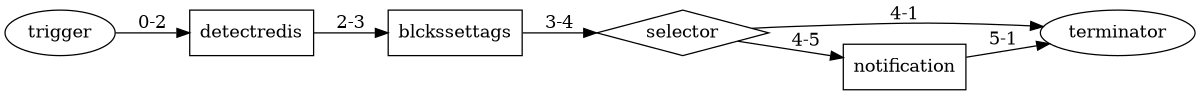 digraph "host.detect.redis" {
	dpi=150 rankdir=LR size="8,5"
	0 [label=trigger shape=oval]
	1 [label=terminator shape=oval]
	2 [label=detectredis shape=box]
	3 [label=blckssettags shape=box]
	4 [label=selector shape=diamond]
	5 [label=notification shape=box]
	0 -> 2 [label="0-2"]
	2 -> 3 [label="2-3"]
	3 -> 4 [label="3-4"]
	4 -> 5 [label="4-5"]
	4 -> 1 [label="4-1"]
	5 -> 1 [label="5-1"]
}
